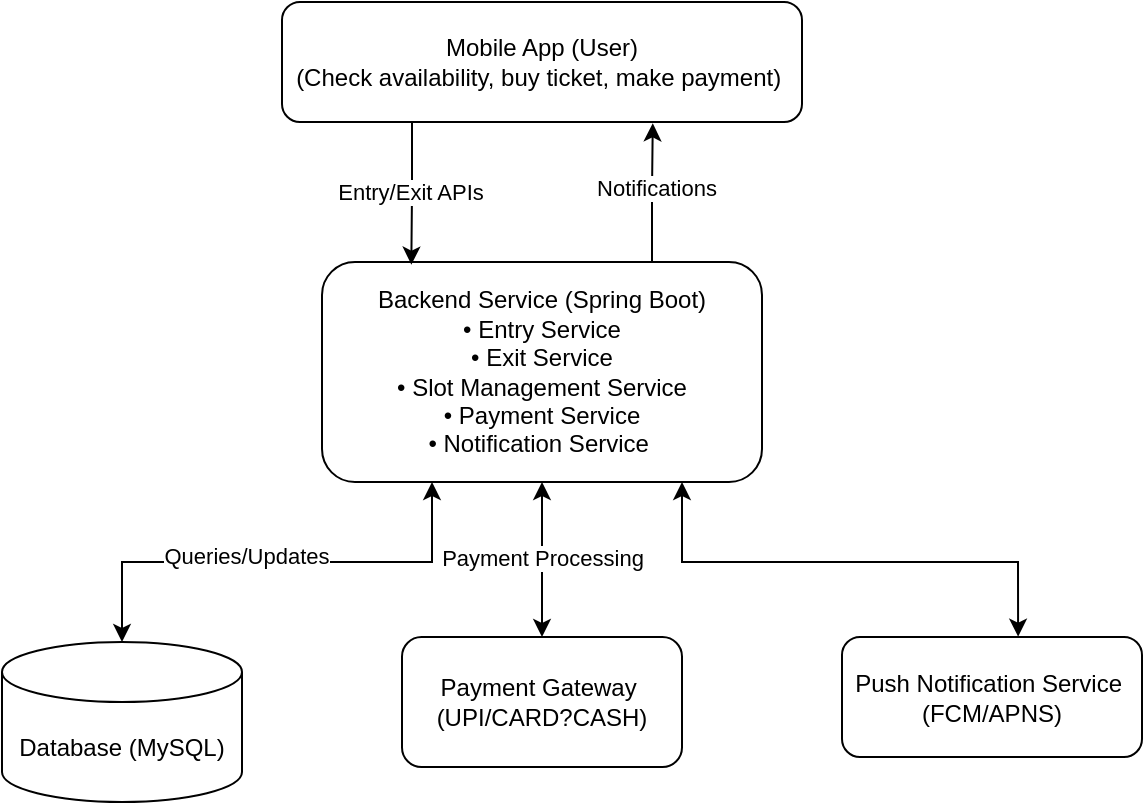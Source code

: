 <mxfile version="26.2.14">
  <diagram name="Page-1" id="0pf3QsqRbcJFhSFeVWFO">
    <mxGraphModel dx="786" dy="451" grid="1" gridSize="10" guides="1" tooltips="1" connect="1" arrows="1" fold="1" page="1" pageScale="1" pageWidth="827" pageHeight="1169" math="0" shadow="0">
      <root>
        <mxCell id="0" />
        <mxCell id="1" parent="0" />
        <mxCell id="EwS0o0P9scMt15jfLLML-1" value="&lt;div&gt;&lt;font style=&quot;color: light-dark(rgb(0, 0, 0), rgb(0, 0, 0));&quot;&gt;&amp;nbsp;Mobile App (User)&amp;nbsp;&lt;/font&gt;&lt;/div&gt;&lt;div&gt;&lt;span style=&quot;background-color: transparent;&quot;&gt;&lt;font style=&quot;color: light-dark(rgb(0, 0, 0), rgb(0, 0, 0));&quot;&gt;(Check availability, buy ticket, make payment)&amp;nbsp;&lt;/font&gt;&lt;/span&gt;&lt;/div&gt;" style="rounded=1;whiteSpace=wrap;html=1;fillColor=light-dark(#FFFFFF,#66B2FF);" vertex="1" parent="1">
          <mxGeometry x="270" y="20" width="260" height="60" as="geometry" />
        </mxCell>
        <mxCell id="EwS0o0P9scMt15jfLLML-2" value="&lt;div&gt;&lt;font style=&quot;color: light-dark(rgb(0, 0, 0), rgb(0, 0, 0));&quot;&gt;Backend Service (Spring Boot)&lt;/font&gt;&lt;/div&gt;&lt;div&gt;&lt;span style=&quot;background-color: transparent;&quot;&gt;&lt;font style=&quot;color: light-dark(rgb(0, 0, 0), rgb(0, 0, 0));&quot;&gt;• Entry Service&lt;/font&gt;&lt;/span&gt;&lt;/div&gt;&lt;div&gt;&lt;span style=&quot;background-color: transparent;&quot;&gt;&lt;font style=&quot;color: light-dark(rgb(0, 0, 0), rgb(0, 0, 0));&quot;&gt;• Exit Service&lt;/font&gt;&lt;/span&gt;&lt;/div&gt;&lt;div&gt;&lt;span style=&quot;background-color: transparent;&quot;&gt;&lt;font style=&quot;color: light-dark(rgb(0, 0, 0), rgb(0, 0, 0));&quot;&gt;• Slot Management Service&lt;/font&gt;&lt;/span&gt;&lt;/div&gt;&lt;div&gt;&lt;span style=&quot;background-color: transparent;&quot;&gt;&lt;font style=&quot;color: light-dark(rgb(0, 0, 0), rgb(0, 0, 0));&quot;&gt;• Payment Service&lt;/font&gt;&lt;/span&gt;&lt;/div&gt;&lt;div&gt;&lt;span style=&quot;background-color: transparent;&quot;&gt;&lt;font style=&quot;color: light-dark(rgb(0, 0, 0), rgb(0, 0, 0));&quot;&gt;• Notification Service&amp;nbsp;&lt;/font&gt;&lt;/span&gt;&lt;/div&gt;" style="rounded=1;whiteSpace=wrap;html=1;fillColor=light-dark(#FFFFFF,#66FF66);" vertex="1" parent="1">
          <mxGeometry x="290" y="150" width="220" height="110" as="geometry" />
        </mxCell>
        <mxCell id="EwS0o0P9scMt15jfLLML-4" value="&lt;div&gt;&lt;font style=&quot;color: light-dark(rgb(0, 0, 0), rgb(0, 0, 0));&quot;&gt;Payment Gateway&amp;nbsp;&lt;/font&gt;&lt;/div&gt;&lt;div&gt;&lt;font style=&quot;color: light-dark(rgb(0, 0, 0), rgb(0, 0, 0));&quot;&gt;(UPI/CARD?CASH)&lt;/font&gt;&lt;/div&gt;" style="rounded=1;whiteSpace=wrap;html=1;fillColor=light-dark(#FFFFFF,#E6E6E6);" vertex="1" parent="1">
          <mxGeometry x="330" y="337.5" width="140" height="65" as="geometry" />
        </mxCell>
        <mxCell id="EwS0o0P9scMt15jfLLML-5" value="&lt;div&gt;&lt;font style=&quot;color: light-dark(rgb(0, 0, 0), rgb(0, 0, 0));&quot;&gt;Push Notification Service&amp;nbsp;&lt;/font&gt;&lt;/div&gt;&lt;div&gt;&lt;font style=&quot;color: light-dark(rgb(0, 0, 0), rgb(0, 0, 0));&quot;&gt;(FCM/APNS)&lt;/font&gt;&lt;/div&gt;" style="rounded=1;whiteSpace=wrap;html=1;fillColor=light-dark(#FFFFFF,#E6E6E6);" vertex="1" parent="1">
          <mxGeometry x="550" y="337.5" width="150" height="60" as="geometry" />
        </mxCell>
        <mxCell id="EwS0o0P9scMt15jfLLML-9" style="edgeStyle=orthogonalEdgeStyle;rounded=0;orthogonalLoop=1;jettySize=auto;html=1;exitX=0.25;exitY=1;exitDx=0;exitDy=0;entryX=0.203;entryY=0.012;entryDx=0;entryDy=0;entryPerimeter=0;" edge="1" parent="1" source="EwS0o0P9scMt15jfLLML-1" target="EwS0o0P9scMt15jfLLML-2">
          <mxGeometry relative="1" as="geometry" />
        </mxCell>
        <mxCell id="EwS0o0P9scMt15jfLLML-16" value="Entry/Exit APIs" style="edgeLabel;html=1;align=center;verticalAlign=middle;resizable=0;points=[];" vertex="1" connectable="0" parent="EwS0o0P9scMt15jfLLML-9">
          <mxGeometry x="-0.014" y="-1" relative="1" as="geometry">
            <mxPoint as="offset" />
          </mxGeometry>
        </mxCell>
        <mxCell id="EwS0o0P9scMt15jfLLML-10" style="edgeStyle=orthogonalEdgeStyle;rounded=0;orthogonalLoop=1;jettySize=auto;html=1;exitX=0.75;exitY=0;exitDx=0;exitDy=0;entryX=0.713;entryY=1.011;entryDx=0;entryDy=0;entryPerimeter=0;" edge="1" parent="1" source="EwS0o0P9scMt15jfLLML-2" target="EwS0o0P9scMt15jfLLML-1">
          <mxGeometry relative="1" as="geometry" />
        </mxCell>
        <mxCell id="EwS0o0P9scMt15jfLLML-17" value="Notifications" style="edgeLabel;html=1;align=center;verticalAlign=middle;resizable=0;points=[];" vertex="1" connectable="0" parent="EwS0o0P9scMt15jfLLML-10">
          <mxGeometry x="0.072" y="-1" relative="1" as="geometry">
            <mxPoint as="offset" />
          </mxGeometry>
        </mxCell>
        <mxCell id="EwS0o0P9scMt15jfLLML-13" value="" style="endArrow=classic;startArrow=classic;html=1;rounded=0;entryX=0.25;entryY=1;entryDx=0;entryDy=0;exitX=0.5;exitY=0;exitDx=0;exitDy=0;exitPerimeter=0;" edge="1" parent="1" source="EwS0o0P9scMt15jfLLML-20" target="EwS0o0P9scMt15jfLLML-2">
          <mxGeometry width="50" height="50" relative="1" as="geometry">
            <mxPoint x="190" y="342.5" as="sourcePoint" />
            <mxPoint x="430" y="210" as="targetPoint" />
            <Array as="points">
              <mxPoint x="190" y="300" />
              <mxPoint x="345" y="300" />
            </Array>
          </mxGeometry>
        </mxCell>
        <mxCell id="EwS0o0P9scMt15jfLLML-18" value="Queries/Updates" style="edgeLabel;html=1;align=center;verticalAlign=middle;resizable=0;points=[];" vertex="1" connectable="0" parent="EwS0o0P9scMt15jfLLML-13">
          <mxGeometry x="-0.137" y="3" relative="1" as="geometry">
            <mxPoint as="offset" />
          </mxGeometry>
        </mxCell>
        <mxCell id="EwS0o0P9scMt15jfLLML-14" value="" style="endArrow=classic;startArrow=classic;html=1;rounded=0;entryX=0.5;entryY=1;entryDx=0;entryDy=0;exitX=0.5;exitY=0;exitDx=0;exitDy=0;" edge="1" parent="1" source="EwS0o0P9scMt15jfLLML-4" target="EwS0o0P9scMt15jfLLML-2">
          <mxGeometry width="50" height="50" relative="1" as="geometry">
            <mxPoint x="200" y="353" as="sourcePoint" />
            <mxPoint x="355" y="270" as="targetPoint" />
            <Array as="points" />
          </mxGeometry>
        </mxCell>
        <mxCell id="EwS0o0P9scMt15jfLLML-19" value="Payment Processing" style="edgeLabel;html=1;align=center;verticalAlign=middle;resizable=0;points=[];" vertex="1" connectable="0" parent="EwS0o0P9scMt15jfLLML-14">
          <mxGeometry x="0.037" relative="1" as="geometry">
            <mxPoint as="offset" />
          </mxGeometry>
        </mxCell>
        <mxCell id="EwS0o0P9scMt15jfLLML-15" value="" style="endArrow=classic;startArrow=classic;html=1;rounded=0;entryX=0.25;entryY=1;entryDx=0;entryDy=0;exitX=0.587;exitY=-0.003;exitDx=0;exitDy=0;exitPerimeter=0;" edge="1" parent="1" source="EwS0o0P9scMt15jfLLML-5">
          <mxGeometry width="50" height="50" relative="1" as="geometry">
            <mxPoint x="315" y="343" as="sourcePoint" />
            <mxPoint x="470" y="260" as="targetPoint" />
            <Array as="points">
              <mxPoint x="638" y="300" />
              <mxPoint x="470" y="300" />
            </Array>
          </mxGeometry>
        </mxCell>
        <mxCell id="EwS0o0P9scMt15jfLLML-20" value="&lt;font style=&quot;color: light-dark(rgb(0, 0, 0), rgb(0, 0, 0));&quot;&gt;Database (MySQL&lt;span style=&quot;background-color: transparent;&quot;&gt;)&lt;/span&gt;&lt;/font&gt;" style="shape=cylinder3;whiteSpace=wrap;html=1;boundedLbl=1;backgroundOutline=1;size=15;fillColor=light-dark(#FFFFFF,#E6E6E6);" vertex="1" parent="1">
          <mxGeometry x="130" y="340" width="120" height="80" as="geometry" />
        </mxCell>
      </root>
    </mxGraphModel>
  </diagram>
</mxfile>

